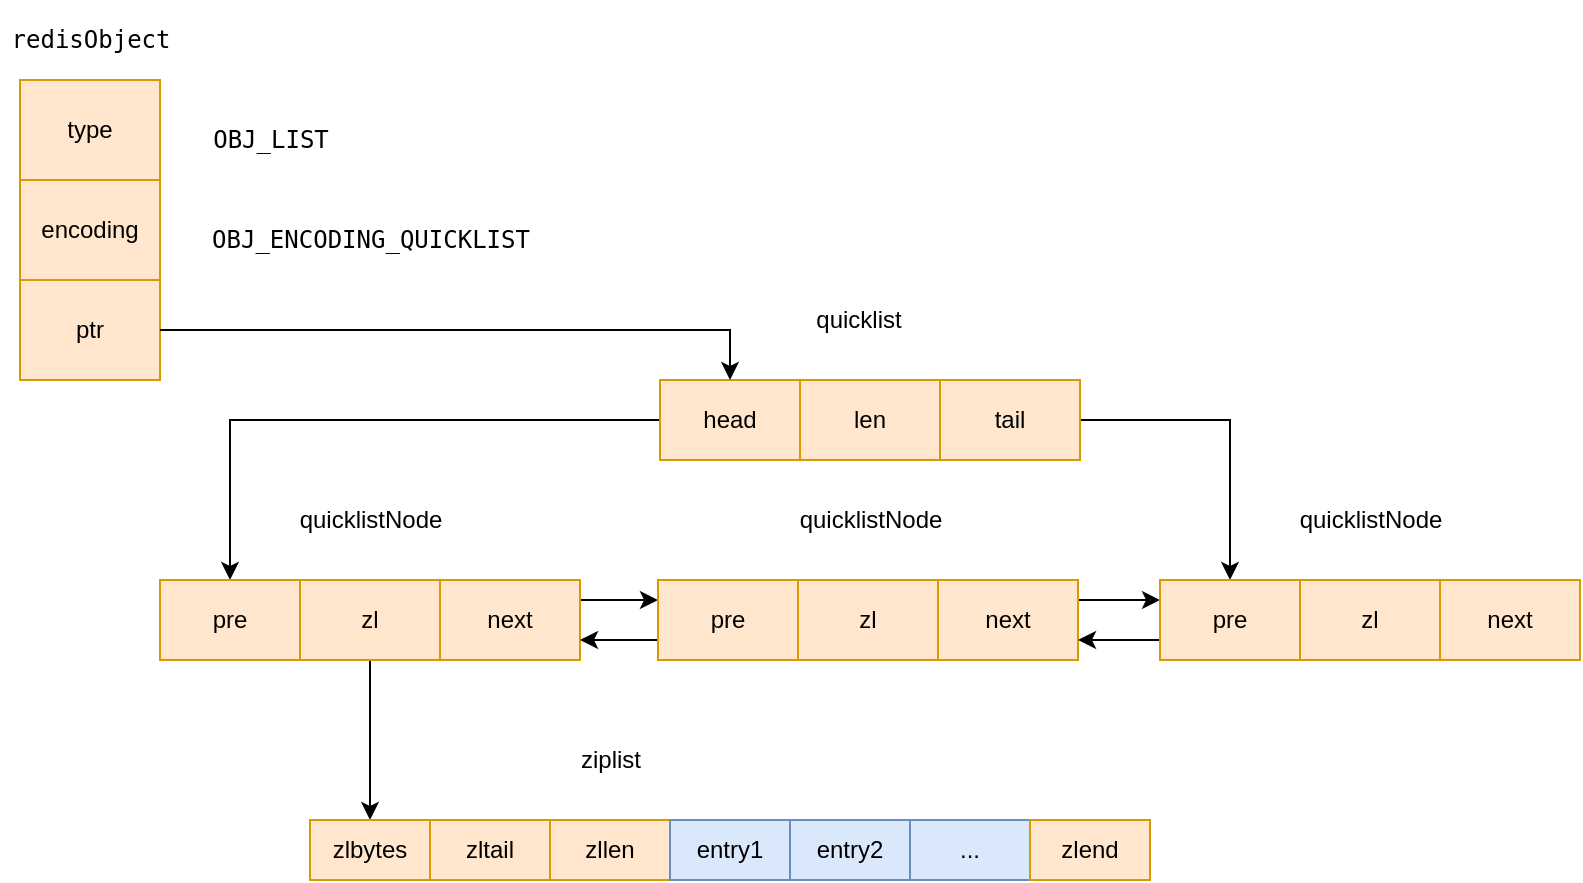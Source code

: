 <mxfile version="15.4.0" type="device"><diagram id="uyjaIW4fSl_-MKnxk6Wq" name="第 1 页"><mxGraphModel dx="1773" dy="1792" grid="1" gridSize="10" guides="1" tooltips="1" connect="1" arrows="1" fold="1" page="1" pageScale="1" pageWidth="827" pageHeight="1169" math="0" shadow="0"><root><mxCell id="0"/><mxCell id="1" parent="0"/><mxCell id="hgFJ-FfOSD7jae60j_wm-78" style="edgeStyle=orthogonalEdgeStyle;rounded=0;orthogonalLoop=1;jettySize=auto;html=1;exitX=0;exitY=0.5;exitDx=0;exitDy=0;" edge="1" parent="1" source="hgFJ-FfOSD7jae60j_wm-1" target="hgFJ-FfOSD7jae60j_wm-4"><mxGeometry relative="1" as="geometry"/></mxCell><mxCell id="hgFJ-FfOSD7jae60j_wm-1" value="head" style="rounded=0;whiteSpace=wrap;html=1;fillColor=#ffe6cc;strokeColor=#d79b00;" vertex="1" parent="1"><mxGeometry x="160" y="160" width="70" height="40" as="geometry"/></mxCell><mxCell id="hgFJ-FfOSD7jae60j_wm-2" value="len" style="rounded=0;whiteSpace=wrap;html=1;fillColor=#ffe6cc;strokeColor=#d79b00;" vertex="1" parent="1"><mxGeometry x="230" y="160" width="70" height="40" as="geometry"/></mxCell><mxCell id="hgFJ-FfOSD7jae60j_wm-77" style="edgeStyle=orthogonalEdgeStyle;rounded=0;orthogonalLoop=1;jettySize=auto;html=1;exitX=1;exitY=0.5;exitDx=0;exitDy=0;" edge="1" parent="1" source="hgFJ-FfOSD7jae60j_wm-3" target="hgFJ-FfOSD7jae60j_wm-10"><mxGeometry relative="1" as="geometry"/></mxCell><mxCell id="hgFJ-FfOSD7jae60j_wm-3" value="tail" style="rounded=0;whiteSpace=wrap;html=1;fillColor=#ffe6cc;strokeColor=#d79b00;" vertex="1" parent="1"><mxGeometry x="300" y="160" width="70" height="40" as="geometry"/></mxCell><mxCell id="hgFJ-FfOSD7jae60j_wm-4" value="pre" style="rounded=0;whiteSpace=wrap;html=1;fillColor=#ffe6cc;strokeColor=#d79b00;" vertex="1" parent="1"><mxGeometry x="-90" y="260" width="70" height="40" as="geometry"/></mxCell><mxCell id="hgFJ-FfOSD7jae60j_wm-34" style="edgeStyle=orthogonalEdgeStyle;rounded=0;orthogonalLoop=1;jettySize=auto;html=1;exitX=0.5;exitY=1;exitDx=0;exitDy=0;entryX=0.5;entryY=0;entryDx=0;entryDy=0;" edge="1" parent="1" source="hgFJ-FfOSD7jae60j_wm-5" target="hgFJ-FfOSD7jae60j_wm-24"><mxGeometry relative="1" as="geometry"/></mxCell><mxCell id="hgFJ-FfOSD7jae60j_wm-5" value="zl" style="rounded=0;whiteSpace=wrap;html=1;fillColor=#ffe6cc;strokeColor=#d79b00;" vertex="1" parent="1"><mxGeometry x="-20" y="260" width="70" height="40" as="geometry"/></mxCell><mxCell id="hgFJ-FfOSD7jae60j_wm-20" style="edgeStyle=orthogonalEdgeStyle;rounded=0;orthogonalLoop=1;jettySize=auto;html=1;exitX=1;exitY=0.25;exitDx=0;exitDy=0;entryX=0;entryY=0.25;entryDx=0;entryDy=0;" edge="1" parent="1" source="hgFJ-FfOSD7jae60j_wm-6" target="hgFJ-FfOSD7jae60j_wm-7"><mxGeometry relative="1" as="geometry"/></mxCell><mxCell id="hgFJ-FfOSD7jae60j_wm-6" value="next" style="rounded=0;whiteSpace=wrap;html=1;fillColor=#ffe6cc;strokeColor=#d79b00;" vertex="1" parent="1"><mxGeometry x="50" y="260" width="70" height="40" as="geometry"/></mxCell><mxCell id="hgFJ-FfOSD7jae60j_wm-21" style="edgeStyle=orthogonalEdgeStyle;rounded=0;orthogonalLoop=1;jettySize=auto;html=1;exitX=0;exitY=0.75;exitDx=0;exitDy=0;entryX=1;entryY=0.75;entryDx=0;entryDy=0;" edge="1" parent="1" source="hgFJ-FfOSD7jae60j_wm-7" target="hgFJ-FfOSD7jae60j_wm-6"><mxGeometry relative="1" as="geometry"/></mxCell><mxCell id="hgFJ-FfOSD7jae60j_wm-7" value="pre" style="rounded=0;whiteSpace=wrap;html=1;fillColor=#ffe6cc;strokeColor=#d79b00;" vertex="1" parent="1"><mxGeometry x="159" y="260" width="70" height="40" as="geometry"/></mxCell><mxCell id="hgFJ-FfOSD7jae60j_wm-8" value="zl" style="rounded=0;whiteSpace=wrap;html=1;fillColor=#ffe6cc;strokeColor=#d79b00;" vertex="1" parent="1"><mxGeometry x="229" y="260" width="70" height="40" as="geometry"/></mxCell><mxCell id="hgFJ-FfOSD7jae60j_wm-22" style="edgeStyle=orthogonalEdgeStyle;rounded=0;orthogonalLoop=1;jettySize=auto;html=1;exitX=1;exitY=0.25;exitDx=0;exitDy=0;entryX=0;entryY=0.25;entryDx=0;entryDy=0;" edge="1" parent="1" source="hgFJ-FfOSD7jae60j_wm-9" target="hgFJ-FfOSD7jae60j_wm-10"><mxGeometry relative="1" as="geometry"/></mxCell><mxCell id="hgFJ-FfOSD7jae60j_wm-9" value="next" style="rounded=0;whiteSpace=wrap;html=1;fillColor=#ffe6cc;strokeColor=#d79b00;" vertex="1" parent="1"><mxGeometry x="299" y="260" width="70" height="40" as="geometry"/></mxCell><mxCell id="hgFJ-FfOSD7jae60j_wm-23" style="edgeStyle=orthogonalEdgeStyle;rounded=0;orthogonalLoop=1;jettySize=auto;html=1;exitX=0;exitY=0.75;exitDx=0;exitDy=0;entryX=1;entryY=0.75;entryDx=0;entryDy=0;" edge="1" parent="1" source="hgFJ-FfOSD7jae60j_wm-10" target="hgFJ-FfOSD7jae60j_wm-9"><mxGeometry relative="1" as="geometry"/></mxCell><mxCell id="hgFJ-FfOSD7jae60j_wm-10" value="pre" style="rounded=0;whiteSpace=wrap;html=1;fillColor=#ffe6cc;strokeColor=#d79b00;" vertex="1" parent="1"><mxGeometry x="410" y="260" width="70" height="40" as="geometry"/></mxCell><mxCell id="hgFJ-FfOSD7jae60j_wm-11" value="zl" style="rounded=0;whiteSpace=wrap;html=1;fillColor=#ffe6cc;strokeColor=#d79b00;" vertex="1" parent="1"><mxGeometry x="480" y="260" width="70" height="40" as="geometry"/></mxCell><mxCell id="hgFJ-FfOSD7jae60j_wm-12" value="next" style="rounded=0;whiteSpace=wrap;html=1;fillColor=#ffe6cc;strokeColor=#d79b00;" vertex="1" parent="1"><mxGeometry x="550" y="260" width="70" height="40" as="geometry"/></mxCell><mxCell id="hgFJ-FfOSD7jae60j_wm-13" value="quicklist" style="text;html=1;align=center;verticalAlign=middle;resizable=0;points=[];autosize=1;strokeColor=none;fillColor=none;" vertex="1" parent="1"><mxGeometry x="229" y="120" width="60" height="20" as="geometry"/></mxCell><mxCell id="hgFJ-FfOSD7jae60j_wm-14" value="quicklistNode" style="text;html=1;align=center;verticalAlign=middle;resizable=0;points=[];autosize=1;strokeColor=none;fillColor=none;" vertex="1" parent="1"><mxGeometry x="-30" y="220" width="90" height="20" as="geometry"/></mxCell><mxCell id="hgFJ-FfOSD7jae60j_wm-15" value="quicklistNode" style="text;html=1;align=center;verticalAlign=middle;resizable=0;points=[];autosize=1;strokeColor=none;fillColor=none;" vertex="1" parent="1"><mxGeometry x="220" y="220" width="90" height="20" as="geometry"/></mxCell><mxCell id="hgFJ-FfOSD7jae60j_wm-17" value="quicklistNode" style="text;html=1;align=center;verticalAlign=middle;resizable=0;points=[];autosize=1;strokeColor=none;fillColor=none;" vertex="1" parent="1"><mxGeometry x="470" y="220" width="90" height="20" as="geometry"/></mxCell><mxCell id="hgFJ-FfOSD7jae60j_wm-24" value="&lt;span&gt;zlbytes&lt;/span&gt;" style="rounded=0;whiteSpace=wrap;html=1;fillColor=#ffe6cc;strokeColor=#d79b00;" vertex="1" parent="1"><mxGeometry x="-15" y="380" width="60" height="30" as="geometry"/></mxCell><mxCell id="hgFJ-FfOSD7jae60j_wm-25" value="&lt;span style=&quot;font-family: &amp;#34;helvetica&amp;#34;&quot;&gt;zltail&lt;/span&gt;" style="rounded=0;whiteSpace=wrap;html=1;fillColor=#ffe6cc;strokeColor=#d79b00;" vertex="1" parent="1"><mxGeometry x="45" y="380" width="60" height="30" as="geometry"/></mxCell><mxCell id="hgFJ-FfOSD7jae60j_wm-26" value="zllen" style="rounded=0;whiteSpace=wrap;html=1;fillColor=#ffe6cc;strokeColor=#d79b00;" vertex="1" parent="1"><mxGeometry x="105" y="380" width="60" height="30" as="geometry"/></mxCell><mxCell id="hgFJ-FfOSD7jae60j_wm-27" value="entry1" style="rounded=0;whiteSpace=wrap;html=1;fillColor=#dae8fc;strokeColor=#6c8ebf;" vertex="1" parent="1"><mxGeometry x="165" y="380" width="60" height="30" as="geometry"/></mxCell><mxCell id="hgFJ-FfOSD7jae60j_wm-28" value="entry2" style="rounded=0;whiteSpace=wrap;html=1;fillColor=#dae8fc;strokeColor=#6c8ebf;" vertex="1" parent="1"><mxGeometry x="225" y="380" width="60" height="30" as="geometry"/></mxCell><mxCell id="hgFJ-FfOSD7jae60j_wm-29" value="..." style="rounded=0;whiteSpace=wrap;html=1;fillColor=#dae8fc;strokeColor=#6c8ebf;" vertex="1" parent="1"><mxGeometry x="285" y="380" width="60" height="30" as="geometry"/></mxCell><mxCell id="hgFJ-FfOSD7jae60j_wm-30" value="zlend" style="rounded=0;whiteSpace=wrap;html=1;fillColor=#ffe6cc;strokeColor=#d79b00;" vertex="1" parent="1"><mxGeometry x="345" y="380" width="60" height="30" as="geometry"/></mxCell><mxCell id="hgFJ-FfOSD7jae60j_wm-32" value="ziplist" style="text;html=1;align=center;verticalAlign=middle;resizable=0;points=[];autosize=1;strokeColor=none;fillColor=none;" vertex="1" parent="1"><mxGeometry x="110" y="340" width="50" height="20" as="geometry"/></mxCell><mxCell id="hgFJ-FfOSD7jae60j_wm-66" value="" style="shape=table;html=1;whiteSpace=wrap;startSize=0;container=1;collapsible=0;childLayout=tableLayout;fillColor=#ffe6cc;strokeColor=#d79b00;" vertex="1" parent="1"><mxGeometry x="-160" y="10" width="70" height="150" as="geometry"/></mxCell><mxCell id="hgFJ-FfOSD7jae60j_wm-67" value="" style="shape=partialRectangle;html=1;whiteSpace=wrap;collapsible=0;dropTarget=0;pointerEvents=0;fillColor=none;top=0;left=0;bottom=0;right=0;points=[[0,0.5],[1,0.5]];portConstraint=eastwest;" vertex="1" parent="hgFJ-FfOSD7jae60j_wm-66"><mxGeometry width="70" height="50" as="geometry"/></mxCell><mxCell id="hgFJ-FfOSD7jae60j_wm-68" value="type&lt;br&gt;" style="shape=partialRectangle;html=1;whiteSpace=wrap;connectable=0;fillColor=none;top=0;left=0;bottom=0;right=0;overflow=hidden;pointerEvents=1;" vertex="1" parent="hgFJ-FfOSD7jae60j_wm-67"><mxGeometry width="70" height="50" as="geometry"><mxRectangle width="70" height="50" as="alternateBounds"/></mxGeometry></mxCell><mxCell id="hgFJ-FfOSD7jae60j_wm-69" value="" style="shape=partialRectangle;html=1;whiteSpace=wrap;collapsible=0;dropTarget=0;pointerEvents=0;fillColor=none;top=0;left=0;bottom=0;right=0;points=[[0,0.5],[1,0.5]];portConstraint=eastwest;" vertex="1" parent="hgFJ-FfOSD7jae60j_wm-66"><mxGeometry y="50" width="70" height="50" as="geometry"/></mxCell><mxCell id="hgFJ-FfOSD7jae60j_wm-70" value="encoding" style="shape=partialRectangle;html=1;whiteSpace=wrap;connectable=0;fillColor=none;top=0;left=0;bottom=0;right=0;overflow=hidden;pointerEvents=1;" vertex="1" parent="hgFJ-FfOSD7jae60j_wm-69"><mxGeometry width="70" height="50" as="geometry"><mxRectangle width="70" height="50" as="alternateBounds"/></mxGeometry></mxCell><mxCell id="hgFJ-FfOSD7jae60j_wm-71" value="" style="shape=partialRectangle;html=1;whiteSpace=wrap;collapsible=0;dropTarget=0;pointerEvents=0;fillColor=none;top=0;left=0;bottom=0;right=0;points=[[0,0.5],[1,0.5]];portConstraint=eastwest;" vertex="1" parent="hgFJ-FfOSD7jae60j_wm-66"><mxGeometry y="100" width="70" height="50" as="geometry"/></mxCell><mxCell id="hgFJ-FfOSD7jae60j_wm-72" value="ptr" style="shape=partialRectangle;html=1;whiteSpace=wrap;connectable=0;fillColor=none;top=0;left=0;bottom=0;right=0;overflow=hidden;pointerEvents=1;" vertex="1" parent="hgFJ-FfOSD7jae60j_wm-71"><mxGeometry width="70" height="50" as="geometry"><mxRectangle width="70" height="50" as="alternateBounds"/></mxGeometry></mxCell><mxCell id="hgFJ-FfOSD7jae60j_wm-73" value="&lt;pre&gt;redisObject&lt;/pre&gt;" style="text;html=1;align=center;verticalAlign=middle;resizable=0;points=[];autosize=1;strokeColor=none;fillColor=none;" vertex="1" parent="1"><mxGeometry x="-170" y="-30" width="90" height="40" as="geometry"/></mxCell><mxCell id="hgFJ-FfOSD7jae60j_wm-74" value="&lt;pre&gt;&lt;pre&gt;&lt;pre&gt;OBJ_LIST&lt;/pre&gt;&lt;/pre&gt;&lt;/pre&gt;" style="text;html=1;align=center;verticalAlign=middle;resizable=0;points=[];autosize=1;strokeColor=none;fillColor=none;" vertex="1" parent="1"><mxGeometry x="-70" y="20" width="70" height="40" as="geometry"/></mxCell><mxCell id="hgFJ-FfOSD7jae60j_wm-75" value="&lt;pre&gt;&lt;pre&gt;&lt;pre&gt;&lt;pre&gt;OBJ_ENCODING_QUICKLIST&lt;/pre&gt;&lt;/pre&gt;&lt;/pre&gt;&lt;/pre&gt;" style="text;html=1;align=center;verticalAlign=middle;resizable=0;points=[];autosize=1;strokeColor=none;fillColor=none;" vertex="1" parent="1"><mxGeometry x="-70" y="70" width="170" height="40" as="geometry"/></mxCell><mxCell id="hgFJ-FfOSD7jae60j_wm-76" style="edgeStyle=orthogonalEdgeStyle;rounded=0;orthogonalLoop=1;jettySize=auto;html=1;exitX=1;exitY=0.5;exitDx=0;exitDy=0;entryX=0.5;entryY=0;entryDx=0;entryDy=0;" edge="1" parent="1" source="hgFJ-FfOSD7jae60j_wm-71" target="hgFJ-FfOSD7jae60j_wm-1"><mxGeometry relative="1" as="geometry"/></mxCell></root></mxGraphModel></diagram></mxfile>